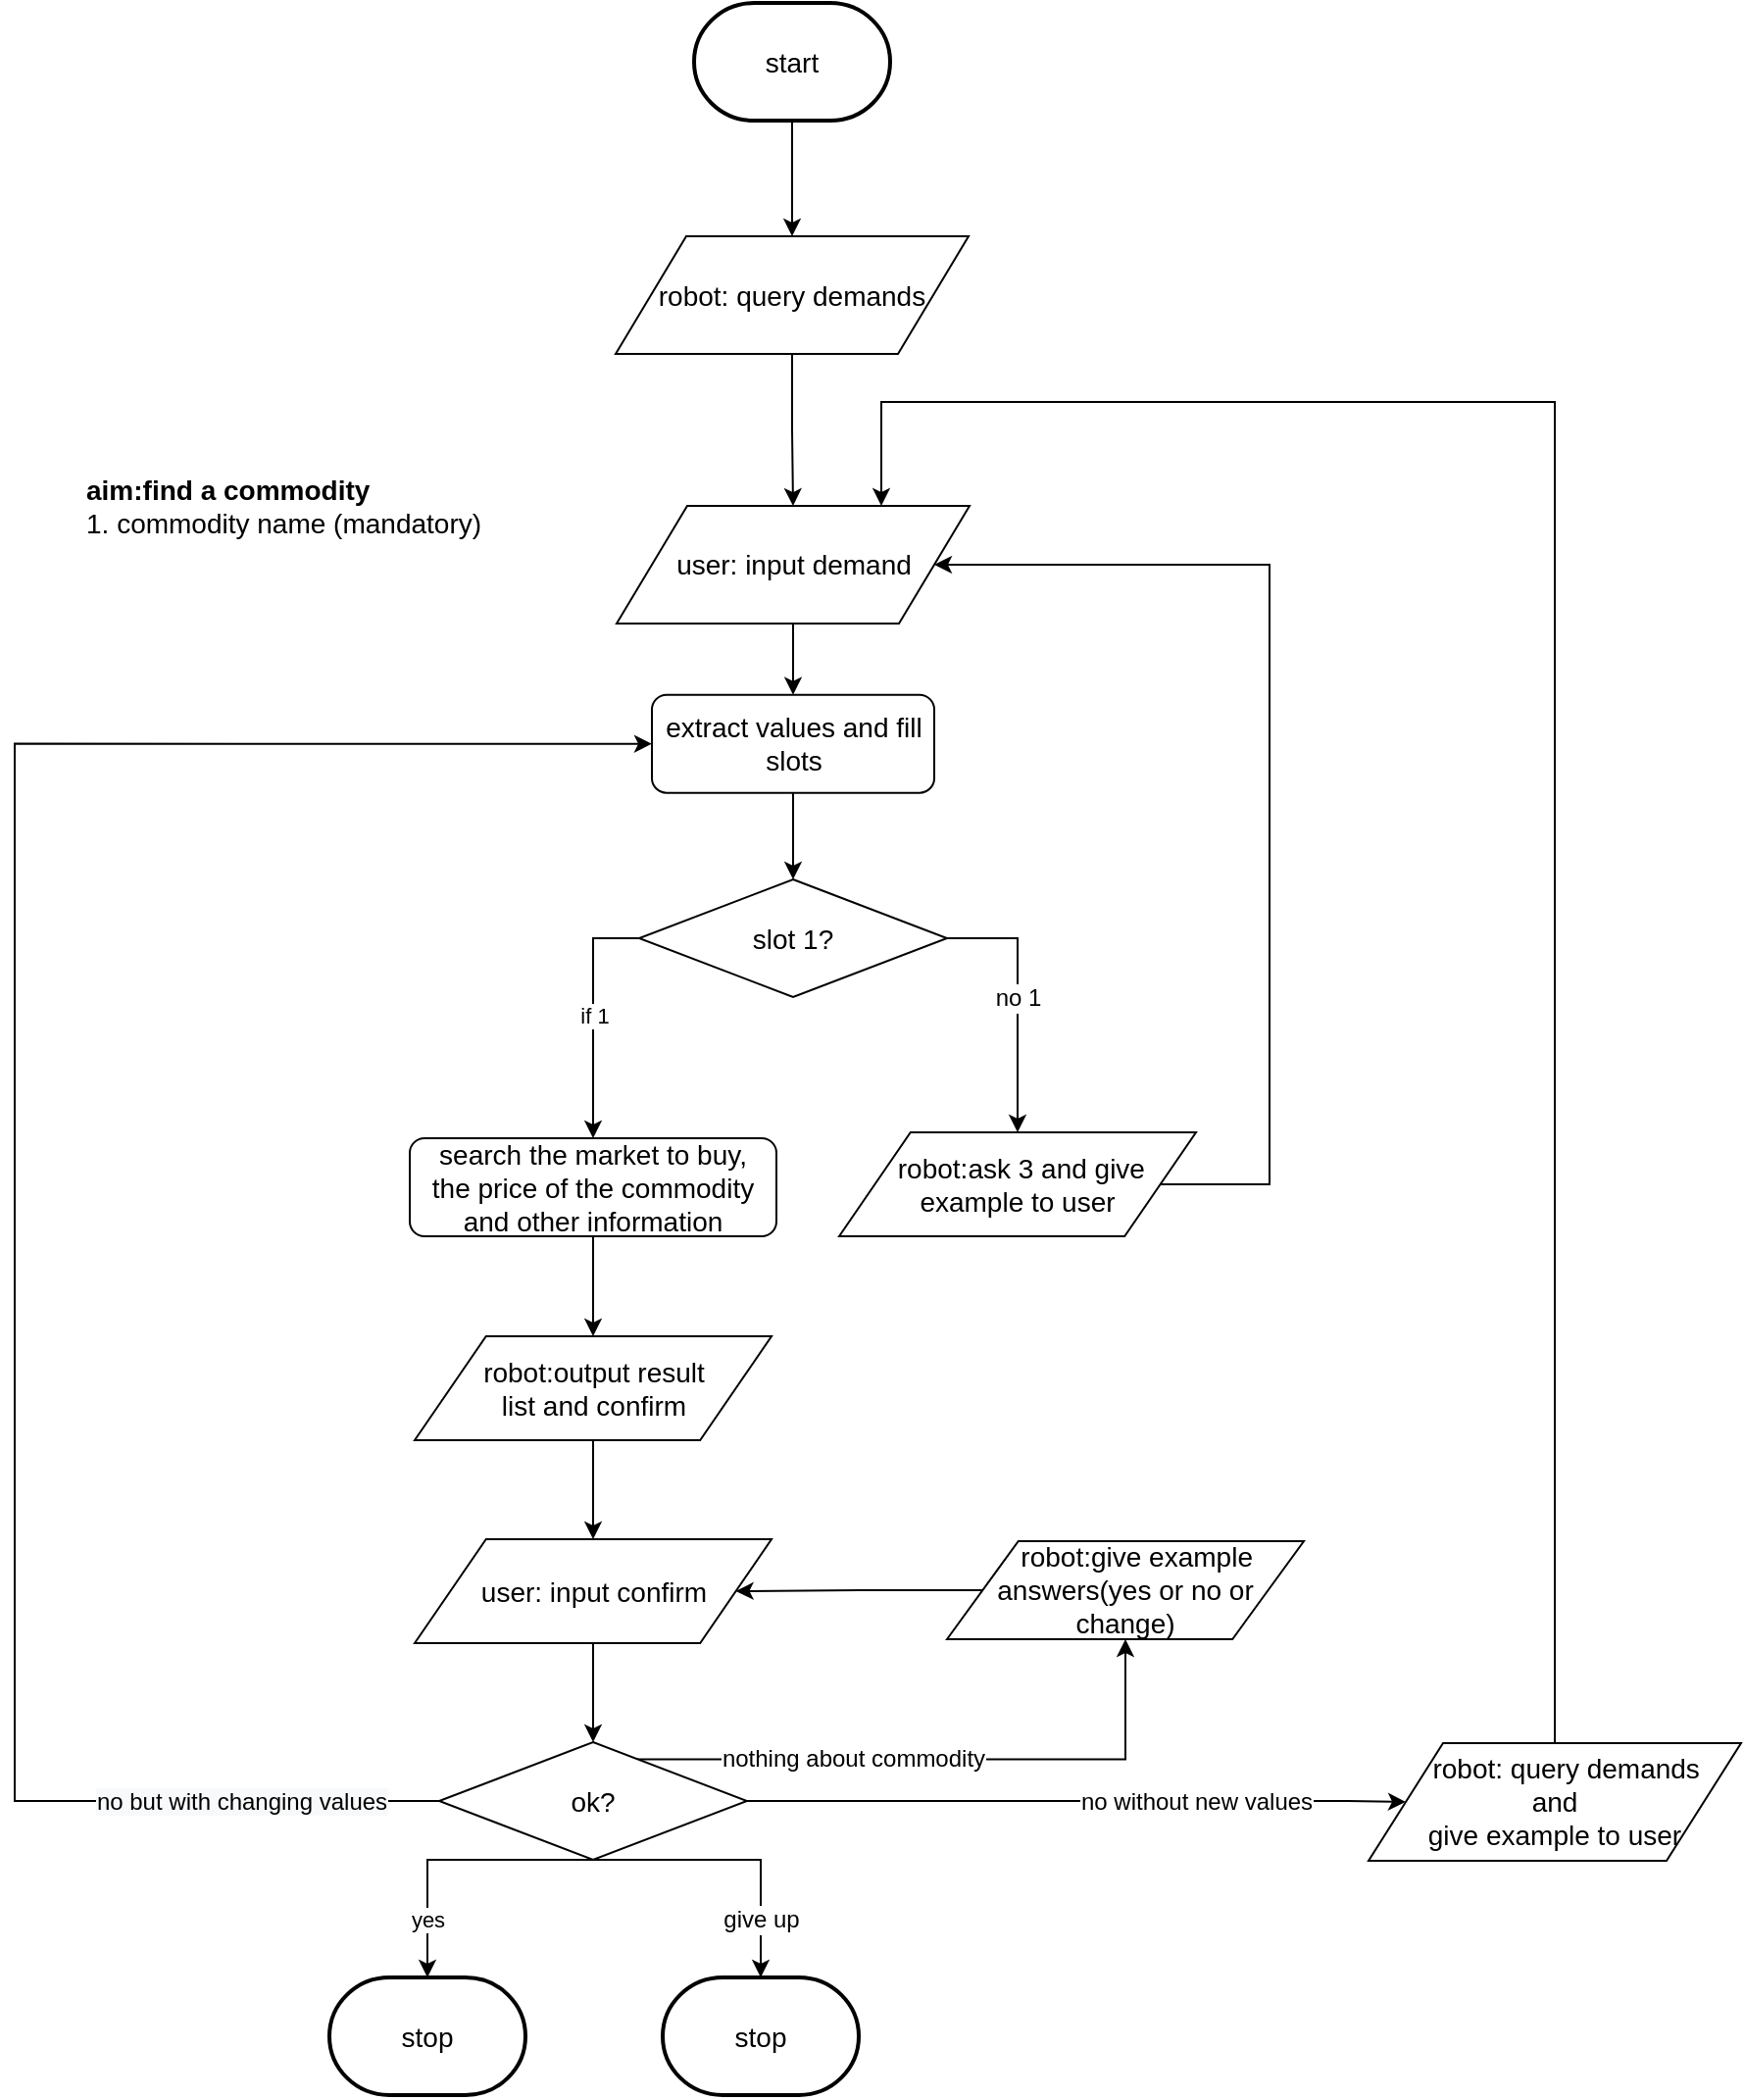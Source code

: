 <mxfile version="12.0.0" type="github" pages="1"><diagram id="qM217Te90TatpBVcW5O8" name="Page-1"><mxGraphModel dx="1097" dy="1486" grid="1" gridSize="10" guides="1" tooltips="1" connect="1" arrows="1" fold="1" page="1" pageScale="1" pageWidth="1169" pageHeight="827" math="0" shadow="0"><root><mxCell id="0"/><mxCell id="1" parent="0"/><mxCell id="0c9b0clo_3y0Xpn7GnMf-1" value="&lt;font style=&quot;font-size: 14px&quot;&gt;&lt;b&gt;aim:find a commodity&lt;/b&gt;&lt;br&gt;1.&amp;nbsp;commodity&amp;nbsp;name (mandatory)&lt;br&gt;&lt;/font&gt;" style="text;html=1;strokeColor=none;fillColor=none;align=left;verticalAlign=middle;whiteSpace=wrap;rounded=0;" vertex="1" parent="1"><mxGeometry x="193.5" y="-561" width="211" height="60" as="geometry"/></mxCell><mxCell id="0c9b0clo_3y0Xpn7GnMf-2" style="edgeStyle=orthogonalEdgeStyle;rounded=0;orthogonalLoop=1;jettySize=auto;html=1;exitX=0.5;exitY=1;exitDx=0;exitDy=0;entryX=0.5;entryY=0;entryDx=0;entryDy=0;" edge="1" parent="1" source="0c9b0clo_3y0Xpn7GnMf-24" target="0c9b0clo_3y0Xpn7GnMf-30"><mxGeometry relative="1" as="geometry"><mxPoint x="556.5" y="-407.5" as="sourcePoint"/></mxGeometry></mxCell><mxCell id="0c9b0clo_3y0Xpn7GnMf-3" style="edgeStyle=orthogonalEdgeStyle;rounded=0;orthogonalLoop=1;jettySize=auto;html=1;exitX=1;exitY=0.5;exitDx=0;exitDy=0;entryX=0.5;entryY=0;entryDx=0;entryDy=0;" edge="1" parent="1" source="0c9b0clo_3y0Xpn7GnMf-6" target="0c9b0clo_3y0Xpn7GnMf-28"><mxGeometry relative="1" as="geometry"><mxPoint x="670" y="-210.5" as="targetPoint"/></mxGeometry></mxCell><mxCell id="0c9b0clo_3y0Xpn7GnMf-4" value="no 1" style="text;html=1;resizable=0;points=[];align=center;verticalAlign=middle;labelBackgroundColor=#ffffff;" vertex="1" connectable="0" parent="0c9b0clo_3y0Xpn7GnMf-3"><mxGeometry x="0.0" relative="1" as="geometry"><mxPoint y="-1" as="offset"/></mxGeometry></mxCell><mxCell id="0c9b0clo_3y0Xpn7GnMf-5" value="if 1" style="edgeStyle=orthogonalEdgeStyle;rounded=0;orthogonalLoop=1;jettySize=auto;html=1;exitX=0;exitY=0.5;exitDx=0;exitDy=0;" edge="1" parent="1" source="0c9b0clo_3y0Xpn7GnMf-6" target="0c9b0clo_3y0Xpn7GnMf-9"><mxGeometry relative="1" as="geometry"/></mxCell><mxCell id="0c9b0clo_3y0Xpn7GnMf-6" value="&lt;font style=&quot;font-size: 14px&quot;&gt;slot 1?&lt;br&gt;&lt;/font&gt;" style="rhombus;whiteSpace=wrap;html=1;" vertex="1" parent="1"><mxGeometry x="478" y="-340.5" width="157" height="60" as="geometry"/></mxCell><mxCell id="0c9b0clo_3y0Xpn7GnMf-7" style="edgeStyle=orthogonalEdgeStyle;rounded=0;orthogonalLoop=1;jettySize=auto;html=1;exitX=1;exitY=0.5;exitDx=0;exitDy=0;entryX=1;entryY=0.5;entryDx=0;entryDy=0;" edge="1" parent="1" source="0c9b0clo_3y0Xpn7GnMf-28" target="0c9b0clo_3y0Xpn7GnMf-24"><mxGeometry relative="1" as="geometry"><mxPoint x="983.5" y="-129.5" as="sourcePoint"/><mxPoint x="628.5" y="-432.5" as="targetPoint"/><Array as="points"><mxPoint x="799.5" y="-184.5"/><mxPoint x="799.5" y="-500.5"/></Array></mxGeometry></mxCell><mxCell id="0c9b0clo_3y0Xpn7GnMf-8" style="edgeStyle=orthogonalEdgeStyle;rounded=0;orthogonalLoop=1;jettySize=auto;html=1;exitX=0.5;exitY=1;exitDx=0;exitDy=0;entryX=0.5;entryY=0;entryDx=0;entryDy=0;" edge="1" parent="1" source="0c9b0clo_3y0Xpn7GnMf-9" target="0c9b0clo_3y0Xpn7GnMf-26"><mxGeometry relative="1" as="geometry"><mxPoint x="455" y="-93.5" as="targetPoint"/></mxGeometry></mxCell><mxCell id="0c9b0clo_3y0Xpn7GnMf-9" value="&lt;span style=&quot;font-size: 14px&quot;&gt;search the market to buy,&lt;br&gt;the price of the commodity and other information&lt;br&gt;&lt;/span&gt;" style="rounded=1;whiteSpace=wrap;html=1;" vertex="1" parent="1"><mxGeometry x="361" y="-208.5" width="187" height="50" as="geometry"/></mxCell><mxCell id="0c9b0clo_3y0Xpn7GnMf-10" style="edgeStyle=orthogonalEdgeStyle;rounded=0;orthogonalLoop=1;jettySize=auto;html=1;exitX=0.5;exitY=1;exitDx=0;exitDy=0;entryX=0.5;entryY=0;entryDx=0;entryDy=0;" edge="1" parent="1" source="0c9b0clo_3y0Xpn7GnMf-26" target="0c9b0clo_3y0Xpn7GnMf-27"><mxGeometry relative="1" as="geometry"><mxPoint x="455" y="-43.5" as="sourcePoint"/><mxPoint x="455" y="-0.5" as="targetPoint"/></mxGeometry></mxCell><mxCell id="0c9b0clo_3y0Xpn7GnMf-11" style="edgeStyle=orthogonalEdgeStyle;rounded=0;orthogonalLoop=1;jettySize=auto;html=1;entryX=0.5;entryY=0;entryDx=0;entryDy=0;exitX=0.5;exitY=1;exitDx=0;exitDy=0;" edge="1" parent="1" source="0c9b0clo_3y0Xpn7GnMf-27" target="0c9b0clo_3y0Xpn7GnMf-19"><mxGeometry relative="1" as="geometry"><mxPoint x="455" y="79.5" as="sourcePoint"/></mxGeometry></mxCell><mxCell id="0c9b0clo_3y0Xpn7GnMf-12" value="yes" style="edgeStyle=orthogonalEdgeStyle;rounded=0;orthogonalLoop=1;jettySize=auto;html=1;entryX=0.5;entryY=0;entryDx=0;entryDy=0;entryPerimeter=0;exitX=0.5;exitY=1;exitDx=0;exitDy=0;" edge="1" parent="1" source="0c9b0clo_3y0Xpn7GnMf-19" target="0c9b0clo_3y0Xpn7GnMf-25"><mxGeometry x="0.588" relative="1" as="geometry"><mxPoint x="454.5" y="226" as="targetPoint"/><Array as="points"><mxPoint x="370" y="160"/><mxPoint x="370" y="220"/></Array><mxPoint as="offset"/></mxGeometry></mxCell><mxCell id="0c9b0clo_3y0Xpn7GnMf-13" style="edgeStyle=orthogonalEdgeStyle;rounded=0;orthogonalLoop=1;jettySize=auto;html=1;exitX=0;exitY=0.5;exitDx=0;exitDy=0;entryX=0;entryY=0.5;entryDx=0;entryDy=0;" edge="1" parent="1" source="0c9b0clo_3y0Xpn7GnMf-19" target="0c9b0clo_3y0Xpn7GnMf-30"><mxGeometry relative="1" as="geometry"><Array as="points"><mxPoint x="159.5" y="129.5"/><mxPoint x="159.5" y="-409.5"/></Array></mxGeometry></mxCell><mxCell id="0c9b0clo_3y0Xpn7GnMf-14" value="&lt;span style=&quot;text-align: left ; background-color: rgb(248 , 249 , 250)&quot;&gt;no but with changing values&lt;/span&gt;" style="text;html=1;resizable=0;points=[];align=center;verticalAlign=middle;labelBackgroundColor=#ffffff;" vertex="1" connectable="0" parent="0c9b0clo_3y0Xpn7GnMf-13"><mxGeometry x="-0.763" relative="1" as="geometry"><mxPoint x="27" as="offset"/></mxGeometry></mxCell><mxCell id="0c9b0clo_3y0Xpn7GnMf-15" style="edgeStyle=orthogonalEdgeStyle;rounded=0;orthogonalLoop=1;jettySize=auto;html=1;exitX=1;exitY=0.5;exitDx=0;exitDy=0;entryX=0;entryY=0.5;entryDx=0;entryDy=0;" edge="1" parent="1" source="0c9b0clo_3y0Xpn7GnMf-19" target="0c9b0clo_3y0Xpn7GnMf-23"><mxGeometry relative="1" as="geometry"><Array as="points"><mxPoint x="839.5" y="129.5"/><mxPoint x="839.5" y="129.5"/></Array></mxGeometry></mxCell><mxCell id="0c9b0clo_3y0Xpn7GnMf-16" value="no without new values" style="text;html=1;resizable=0;points=[];align=center;verticalAlign=middle;labelBackgroundColor=#ffffff;" vertex="1" connectable="0" parent="0c9b0clo_3y0Xpn7GnMf-15"><mxGeometry x="-0.971" y="1" relative="1" as="geometry"><mxPoint x="224" y="1" as="offset"/></mxGeometry></mxCell><mxCell id="0c9b0clo_3y0Xpn7GnMf-17" style="edgeStyle=orthogonalEdgeStyle;rounded=0;orthogonalLoop=1;jettySize=auto;html=1;exitX=0.644;exitY=0.146;exitDx=0;exitDy=0;entryX=0.5;entryY=1;entryDx=0;entryDy=0;exitPerimeter=0;" edge="1" parent="1" source="0c9b0clo_3y0Xpn7GnMf-19" target="0c9b0clo_3y0Xpn7GnMf-32"><mxGeometry relative="1" as="geometry"/></mxCell><mxCell id="0c9b0clo_3y0Xpn7GnMf-18" value="nothing about commodity" style="text;html=1;resizable=0;points=[];align=center;verticalAlign=middle;labelBackgroundColor=#ffffff;" vertex="1" connectable="0" parent="0c9b0clo_3y0Xpn7GnMf-17"><mxGeometry x="-0.292" y="1" relative="1" as="geometry"><mxPoint as="offset"/></mxGeometry></mxCell><mxCell id="0c9b0clo_3y0Xpn7GnMf-37" style="edgeStyle=orthogonalEdgeStyle;rounded=0;orthogonalLoop=1;jettySize=auto;html=1;exitX=0.5;exitY=1;exitDx=0;exitDy=0;entryX=0.5;entryY=0;entryDx=0;entryDy=0;entryPerimeter=0;" edge="1" parent="1" source="0c9b0clo_3y0Xpn7GnMf-19" target="0c9b0clo_3y0Xpn7GnMf-36"><mxGeometry relative="1" as="geometry"><Array as="points"><mxPoint x="540" y="160"/></Array></mxGeometry></mxCell><mxCell id="0c9b0clo_3y0Xpn7GnMf-38" value="give up" style="text;html=1;resizable=0;points=[];align=center;verticalAlign=middle;labelBackgroundColor=#ffffff;" vertex="1" connectable="0" parent="0c9b0clo_3y0Xpn7GnMf-37"><mxGeometry x="0.174" y="-26" relative="1" as="geometry"><mxPoint x="26" y="30.5" as="offset"/></mxGeometry></mxCell><mxCell id="0c9b0clo_3y0Xpn7GnMf-19" value="&lt;font style=&quot;font-size: 14px&quot;&gt;ok?&lt;br&gt;&lt;/font&gt;" style="rhombus;whiteSpace=wrap;html=1;" vertex="1" parent="1"><mxGeometry x="376" y="99.5" width="157" height="60" as="geometry"/></mxCell><mxCell id="0c9b0clo_3y0Xpn7GnMf-34" style="edgeStyle=orthogonalEdgeStyle;rounded=0;orthogonalLoop=1;jettySize=auto;html=1;exitX=0.5;exitY=1;exitDx=0;exitDy=0;exitPerimeter=0;entryX=0.5;entryY=0;entryDx=0;entryDy=0;" edge="1" parent="1" source="0c9b0clo_3y0Xpn7GnMf-21" target="0c9b0clo_3y0Xpn7GnMf-33"><mxGeometry relative="1" as="geometry"/></mxCell><mxCell id="0c9b0clo_3y0Xpn7GnMf-21" value="&lt;span style=&quot;font-size: 14px&quot;&gt;start&lt;/span&gt;" style="strokeWidth=2;html=1;shape=mxgraph.flowchart.terminator;whiteSpace=wrap;" vertex="1" parent="1"><mxGeometry x="506" y="-787.481" width="100" height="60" as="geometry"/></mxCell><mxCell id="0c9b0clo_3y0Xpn7GnMf-22" style="edgeStyle=orthogonalEdgeStyle;rounded=0;orthogonalLoop=1;jettySize=auto;html=1;exitX=0.5;exitY=0;exitDx=0;exitDy=0;entryX=0.75;entryY=0;entryDx=0;entryDy=0;" edge="1" parent="1" source="0c9b0clo_3y0Xpn7GnMf-23" target="0c9b0clo_3y0Xpn7GnMf-24"><mxGeometry relative="1" as="geometry"><Array as="points"><mxPoint x="945" y="-584"/><mxPoint x="602" y="-584"/></Array></mxGeometry></mxCell><mxCell id="0c9b0clo_3y0Xpn7GnMf-23" value="&lt;span style=&quot;font-size: 14px ; white-space: normal&quot;&gt;&amp;nbsp; &amp;nbsp; robot: query demands&amp;nbsp;&lt;br&gt;and &lt;br&gt;give example to user&lt;/span&gt;" style="shape=parallelogram;perimeter=parallelogramPerimeter;whiteSpace=wrap;html=1;" vertex="1" parent="1"><mxGeometry x="850" y="100" width="190" height="60" as="geometry"/></mxCell><mxCell id="0c9b0clo_3y0Xpn7GnMf-24" value="&lt;span style=&quot;font-size: 14px ; white-space: normal&quot;&gt;user: input demand&lt;/span&gt;" style="shape=parallelogram;perimeter=parallelogramPerimeter;whiteSpace=wrap;html=1;" vertex="1" parent="1"><mxGeometry x="466.5" y="-531" width="180" height="60" as="geometry"/></mxCell><mxCell id="0c9b0clo_3y0Xpn7GnMf-25" value="&lt;font style=&quot;font-size: 14px&quot;&gt;stop&lt;/font&gt;" style="strokeWidth=2;html=1;shape=mxgraph.flowchart.terminator;whiteSpace=wrap;" vertex="1" parent="1"><mxGeometry x="320" y="219.5" width="100" height="60" as="geometry"/></mxCell><mxCell id="0c9b0clo_3y0Xpn7GnMf-26" value="&lt;span style=&quot;font-size: 14px&quot;&gt;robot:output result &lt;br&gt;list and confirm&lt;/span&gt;" style="shape=parallelogram;perimeter=parallelogramPerimeter;whiteSpace=wrap;html=1;" vertex="1" parent="1"><mxGeometry x="363.5" y="-107.5" width="182" height="53" as="geometry"/></mxCell><mxCell id="0c9b0clo_3y0Xpn7GnMf-27" value="&lt;span style=&quot;font-size: 14px&quot;&gt;user: input confirm&lt;/span&gt;" style="shape=parallelogram;perimeter=parallelogramPerimeter;whiteSpace=wrap;html=1;" vertex="1" parent="1"><mxGeometry x="363.5" y="-4" width="182" height="53" as="geometry"/></mxCell><mxCell id="0c9b0clo_3y0Xpn7GnMf-28" value="&lt;span style=&quot;font-size: 14px&quot;&gt;&amp;nbsp;robot:ask 3 and give example to user&lt;/span&gt;" style="shape=parallelogram;perimeter=parallelogramPerimeter;whiteSpace=wrap;html=1;" vertex="1" parent="1"><mxGeometry x="580" y="-211.5" width="182" height="53" as="geometry"/></mxCell><mxCell id="0c9b0clo_3y0Xpn7GnMf-29" style="edgeStyle=orthogonalEdgeStyle;rounded=0;orthogonalLoop=1;jettySize=auto;html=1;exitX=0.5;exitY=1;exitDx=0;exitDy=0;entryX=0.5;entryY=0;entryDx=0;entryDy=0;" edge="1" parent="1" source="0c9b0clo_3y0Xpn7GnMf-30" target="0c9b0clo_3y0Xpn7GnMf-6"><mxGeometry relative="1" as="geometry"/></mxCell><mxCell id="0c9b0clo_3y0Xpn7GnMf-30" value="&lt;font style=&quot;font-size: 14px&quot;&gt;extract values and fill slots&lt;/font&gt;" style="rounded=1;whiteSpace=wrap;html=1;" vertex="1" parent="1"><mxGeometry x="484.5" y="-434.657" width="144" height="50" as="geometry"/></mxCell><mxCell id="0c9b0clo_3y0Xpn7GnMf-31" style="edgeStyle=orthogonalEdgeStyle;rounded=0;orthogonalLoop=1;jettySize=auto;html=1;exitX=0;exitY=0.5;exitDx=0;exitDy=0;entryX=1;entryY=0.5;entryDx=0;entryDy=0;" edge="1" parent="1" source="0c9b0clo_3y0Xpn7GnMf-32" target="0c9b0clo_3y0Xpn7GnMf-27"><mxGeometry relative="1" as="geometry"/></mxCell><mxCell id="0c9b0clo_3y0Xpn7GnMf-32" value="&lt;span style=&quot;font-size: 14px&quot;&gt;&amp;nbsp; &amp;nbsp;robot:give example answers(yes or no or change)&lt;/span&gt;" style="shape=parallelogram;perimeter=parallelogramPerimeter;whiteSpace=wrap;html=1;" vertex="1" parent="1"><mxGeometry x="635" y="-3" width="182" height="50" as="geometry"/></mxCell><mxCell id="0c9b0clo_3y0Xpn7GnMf-35" style="edgeStyle=orthogonalEdgeStyle;rounded=0;orthogonalLoop=1;jettySize=auto;html=1;exitX=0.5;exitY=1;exitDx=0;exitDy=0;entryX=0.5;entryY=0;entryDx=0;entryDy=0;" edge="1" parent="1" source="0c9b0clo_3y0Xpn7GnMf-33" target="0c9b0clo_3y0Xpn7GnMf-24"><mxGeometry relative="1" as="geometry"/></mxCell><mxCell id="0c9b0clo_3y0Xpn7GnMf-33" value="&lt;span style=&quot;font-size: 14px ; white-space: normal&quot;&gt;robot: query demands&lt;/span&gt;" style="shape=parallelogram;perimeter=parallelogramPerimeter;whiteSpace=wrap;html=1;" vertex="1" parent="1"><mxGeometry x="466" y="-668.5" width="180" height="60" as="geometry"/></mxCell><mxCell id="0c9b0clo_3y0Xpn7GnMf-36" value="&lt;font style=&quot;font-size: 14px&quot;&gt;stop&lt;/font&gt;" style="strokeWidth=2;html=1;shape=mxgraph.flowchart.terminator;whiteSpace=wrap;" vertex="1" parent="1"><mxGeometry x="490" y="219.5" width="100" height="60" as="geometry"/></mxCell></root></mxGraphModel></diagram></mxfile>